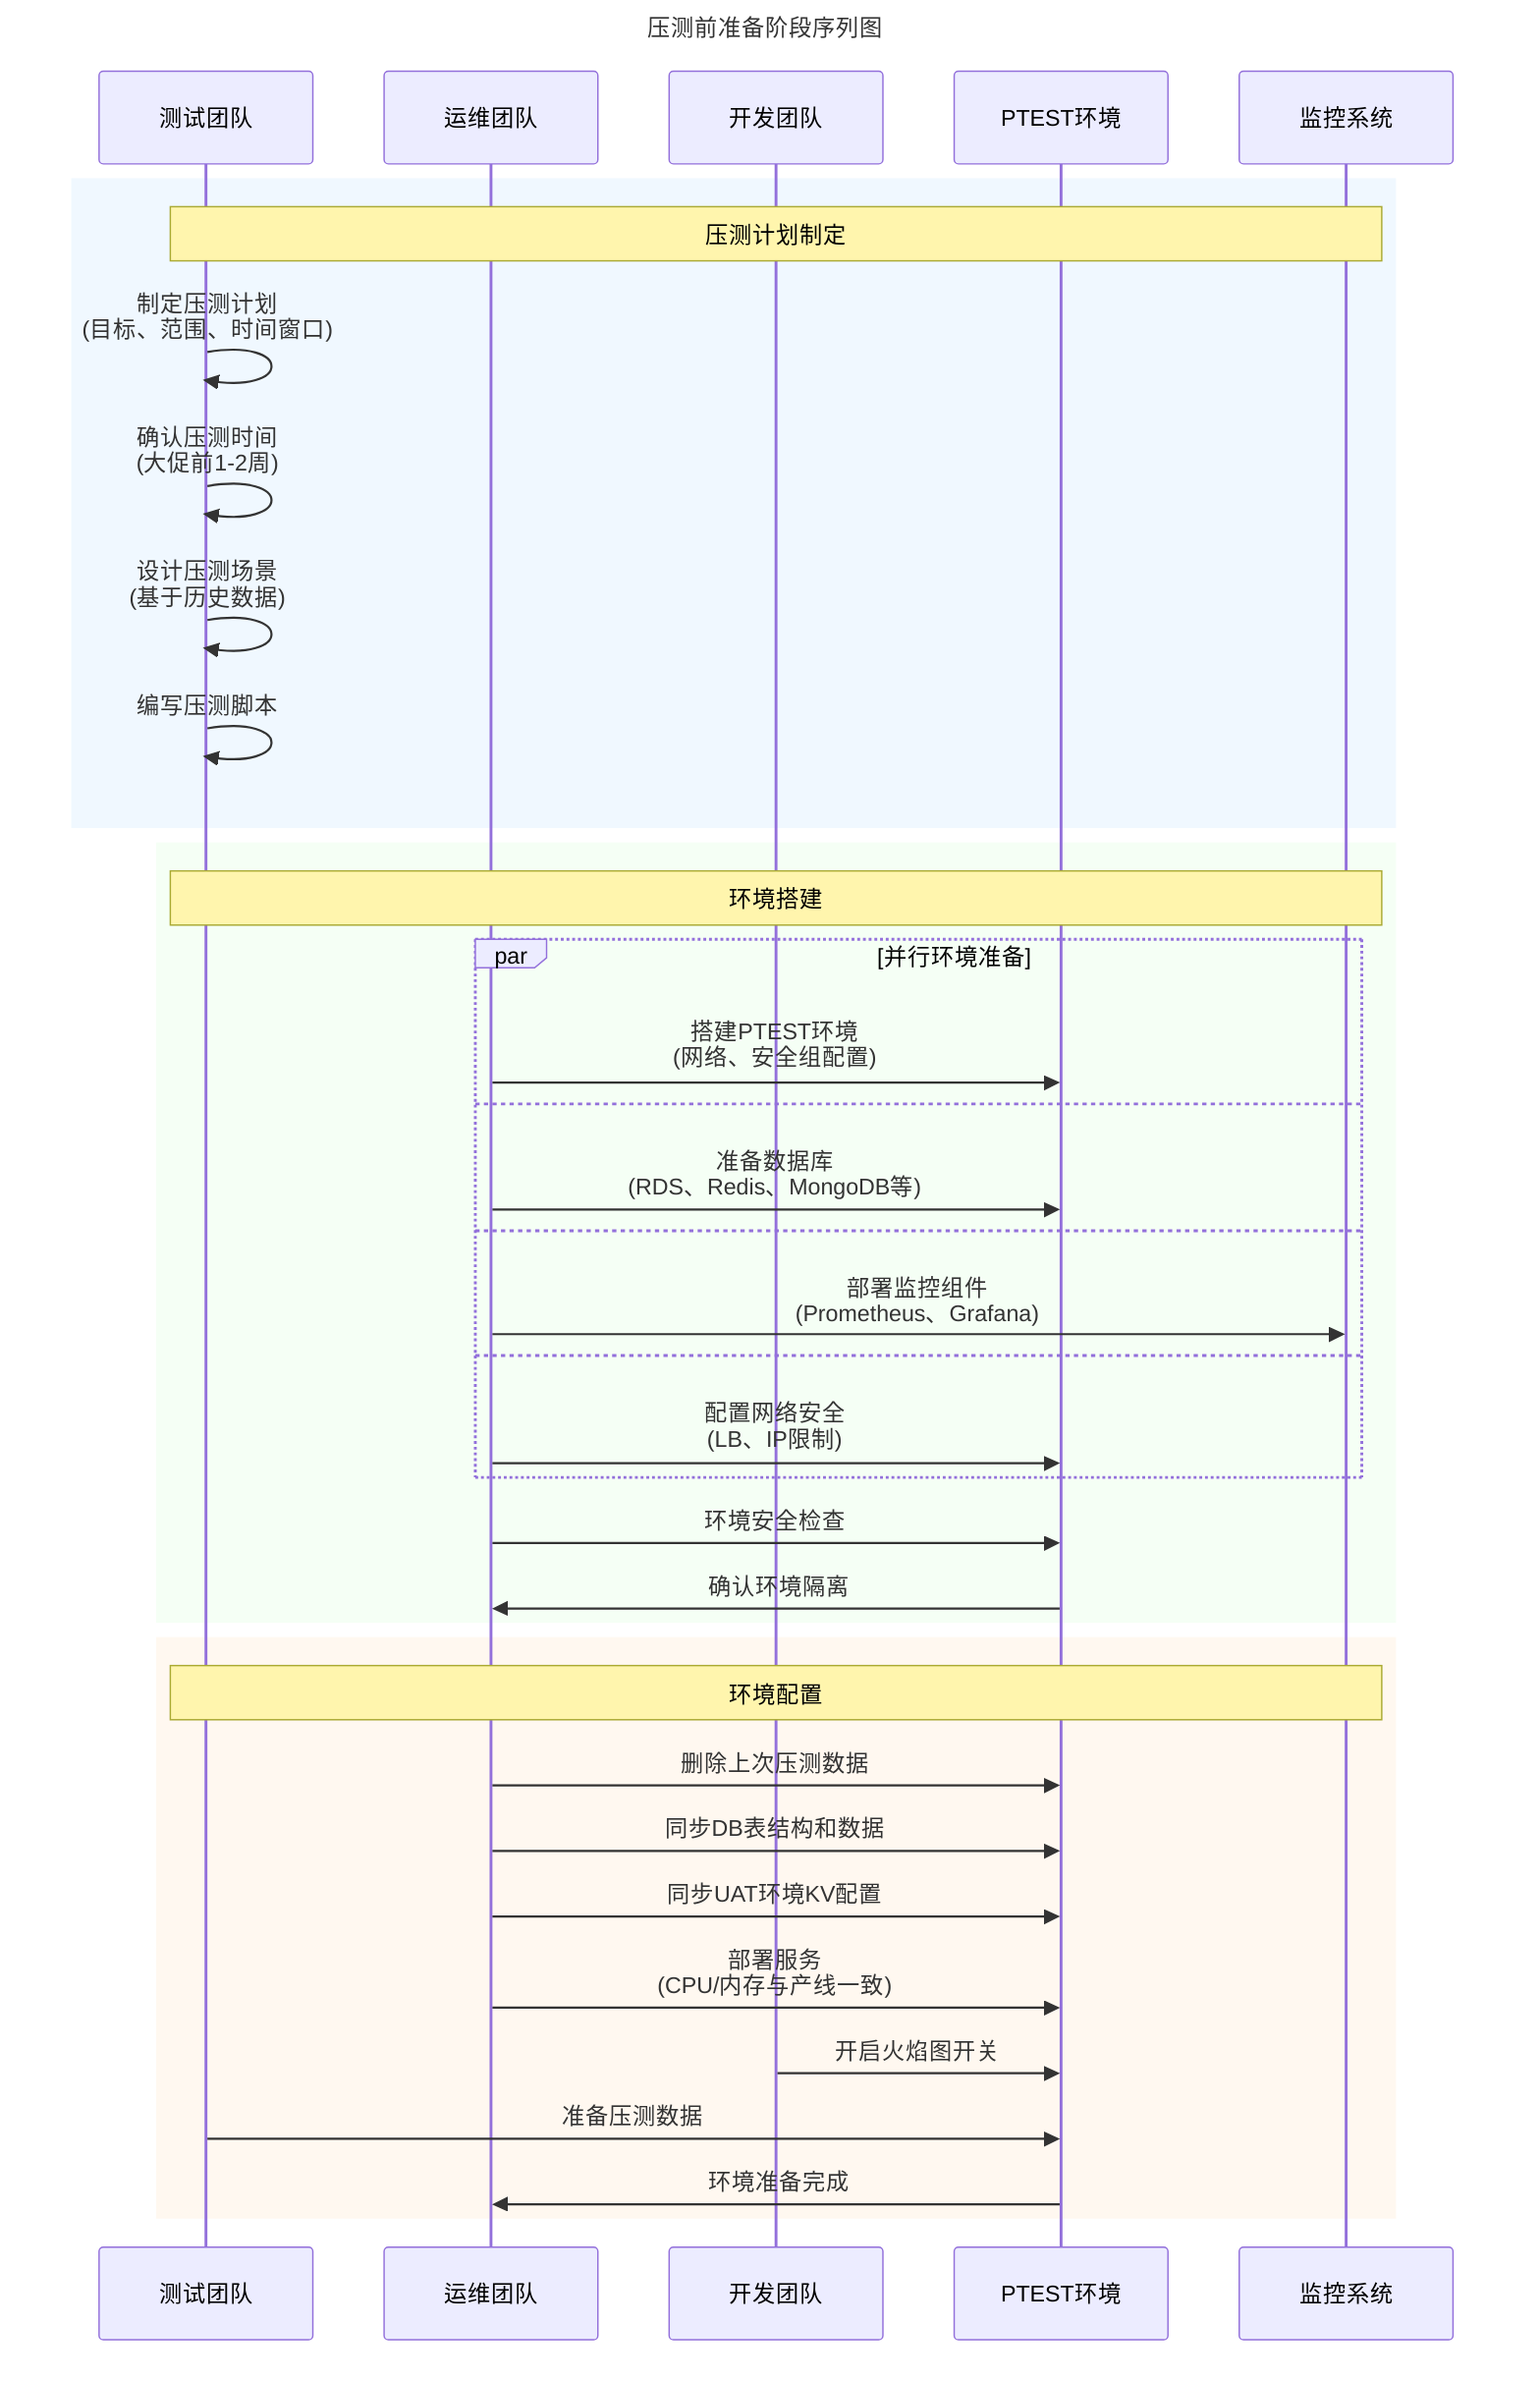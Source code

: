 sequenceDiagram
    title 压测前准备阶段序列图
    
    participant Test as 测试团队
    participant Ops as 运维团队
    participant Dev as 开发团队
    participant ENV as PTEST环境
    participant Monitor as 监控系统

    rect rgb(240, 248, 255)
        Note over Test, Monitor: 压测计划制定
        Test->>Test: 制定压测计划<br/>(目标、范围、时间窗口)
        Test->>Test: 确认压测时间<br/>(大促前1-2周)
        Test->>Test: 设计压测场景<br/>(基于历史数据)
        Test->>Test: 编写压测脚本
    end
    
    rect rgb(245, 255, 245)
        Note over Test, Monitor: 环境搭建
        par 并行环境准备
            Ops->>ENV: 搭建PTEST环境<br/>(网络、安全组配置)
        and
            Ops->>ENV: 准备数据库<br/>(RDS、Redis、MongoDB等)
        and
            Ops->>Monitor: 部署监控组件<br/>(Prometheus、Grafana)
        and
            Ops->>ENV: 配置网络安全<br/>(LB、IP限制)
        end
        
        Ops->>ENV: 环境安全检查
        ENV->>Ops: 确认环境隔离
    end
    
    rect rgb(255, 248, 240)
        Note over Test, Monitor: 环境配置
        Ops->>ENV: 删除上次压测数据
        Ops->>ENV: 同步DB表结构和数据
        Ops->>ENV: 同步UAT环境KV配置
        Ops->>ENV: 部署服务<br/>(CPU/内存与产线一致)
        Dev->>ENV: 开启火焰图开关
        Test->>ENV: 准备压测数据
        ENV->>Ops: 环境准备完成
    end